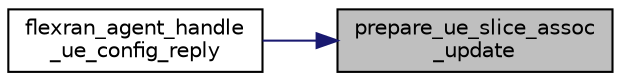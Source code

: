 digraph "prepare_ue_slice_assoc_update"
{
 // LATEX_PDF_SIZE
  edge [fontname="Helvetica",fontsize="10",labelfontname="Helvetica",labelfontsize="10"];
  node [fontname="Helvetica",fontsize="10",shape=record];
  rankdir="RL";
  Node1 [label="prepare_ue_slice_assoc\l_update",height=0.2,width=0.4,color="black", fillcolor="grey75", style="filled", fontcolor="black",tooltip=" "];
  Node1 -> Node2 [dir="back",color="midnightblue",fontsize="10",style="solid",fontname="Helvetica"];
  Node2 [label="flexran_agent_handle\l_ue_config_reply",height=0.2,width=0.4,color="black", fillcolor="white", style="filled",URL="$flexran__agent__common_8h.html#a10f60ca888365c0b75925f39345fef5e",tooltip=" "];
}
